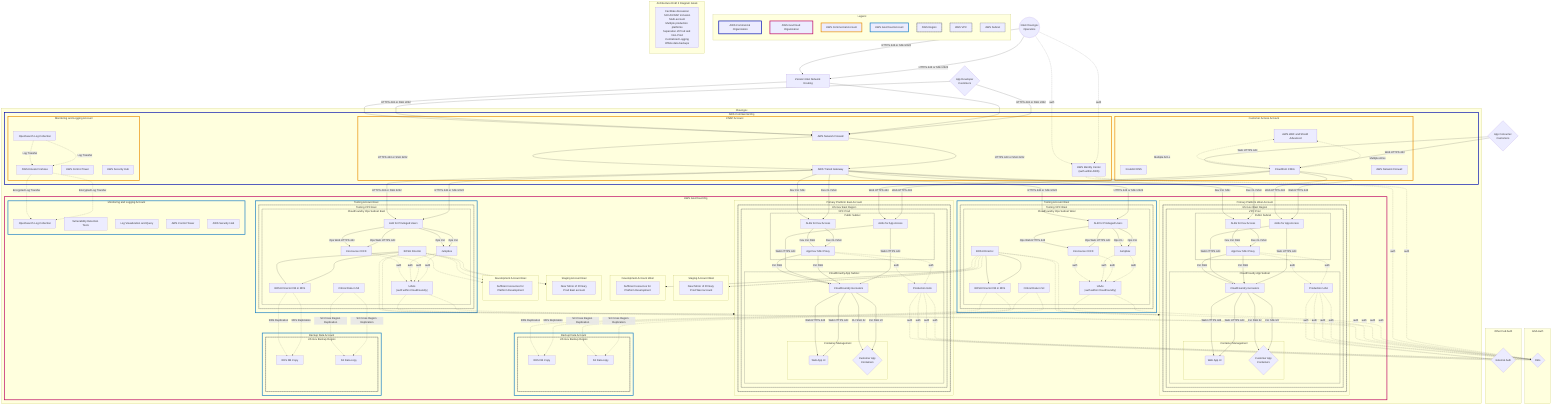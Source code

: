 %%title: High Level Overview

flowchart TD

%%style
classDef acctGovStyle stroke:#167CC5,stroke-width:4px
classDef acctComStyle stroke:#ea8d02,stroke-width:4px
classDef orgGovStyle stroke:#bc0061,stroke-width:4px
classDef orgComStyle stroke:#010daf,stroke-width:4px
classDef vpcStyle stroke:#616363,stroke-width:3px,stroke-dasharray: 3 1
classDef regionStyle stroke:#616363,stroke-width:3px,stroke-dasharray: 10 1
classDef subnetStyle stroke:#616363,stroke-width:3px,stroke-dasharray: 1 1

%%External entities or services
appconsumer{App Consumer<br>Customers}
appdeveloper{App Developer<br>Customers}
operators((GSA Cloud.gov<br>Operators))
zscaler[Zscaler GSA Network Routing]
subgraph gsaauth [GSA Auth]
  gsaokta{Okta}
end
subgraph Other Fed Auth
  extauth{External Auth}
end

%%Accreditation boundary
subgraph cgAccd [Cloud.gov]
  subgraph orgCom [AWS Commercial Org]

    subgraph acctCnap [CNAP Account]
      transit[AWS Transit Gateway]
      advfirewall[AWS Network Firewall]
      identitycenterCom["AWS Identity Center<br>(auth within AWS)"]
    end
    class acctCnap acctComStyle

    subgraph acctCustAcc [Customer Access Account]
      route53[Route53 DNS]
      cloudfront[Cloudfront CDNs]
      wafShield[AWS WAF and Shield Advanced]
      webNetFirewall[AWS Network Firewall]
    end
    class acctCustAcc acctComStyle

    subgraph acctGovLogColl [Monitoring and Logging Account]
      kinesisFirehoseCom[AWS Kinesis Firehose]
      logCollectionCom[OpenSearch Log Collection]
      contTwrCom[AWS Control Tower]
      secHubCom[AWS Security Hub]
    end
    class acctGovLogColl acctComStyle

  end
  class orgCom orgComStyle

  subgraph orgGov [AWS GovCloud Org]
    subgraph acctGovProd1 [Primary Platform West Account]
      subgraph regionGovUs1[US Gov West Region]

        subgraph vpcProd1 [VPC Prod]

          subgraph subnetPubProd1 [Public Subnet]
            albAppProd1[ALBs for App Access]
            albSshProd1[ALBs for Dev Access]
            sshProxyProd1[App Dev SSH Proxy]
          end
          class subnetPubProd1 subnetStyle

          subgraph subnetCfappProd1 [CloudFroudry App Subnet]
            gorouterProd1[CloudFoundry Gorouters]
            uaaProd1[Production UAA]
            subgraph diegoProd1[Container Management]
              diegoCellProd1(Web App UI)
              appContainerProd1{Customer App<br>Containers}
            end
          end
          class subnetCfappProd1 subnetStyle

        end
        class vpcProd1 vpcStyle

      end
      class regionGovUs1 regionStyle

    end
    class acctGovProd1 acctGovStyle

    subgraph acctGovProd2 [Primary Platform East Account]
      subgraph regionGovUs2[US Gov East Region]

        subgraph vpcProd2 [VPC Prod]

          subgraph subnetPubProd2 [Public Subnet]
            albAppProd2[ALBs for App Access]
            albSshProd2[ALBs for Dev Access]
            sshProxyProd2[App Dev SSH Proxy]
          end
          class subnetPubProd2 subnetStyle

          subgraph subnetCfappProd2 [CloudFroudry App Subnet]
            gorouterProd2[CloudFoundry Gorouters]
            uaaProd2[Production UAA]
            subgraph diegoProd2[Container Management]
              diegoCellProd2(Web App UI)
              appContainerProd2{Customer App<br>Containers}
            end
          end
          class subnetCfappProd2 subnetStyle

        end
        class vpcProd2 vpcStyle

      end
      class regionGovUs2 regionStyle

    end
    class acctGovProd2 acctGovStyle

    subgraph acctBackupProd1 [Backup Data Account]
      subgraph regionGovUs3[US Gov Backup Region]
        backupRdsProd1[RDS DB Copy]
        backupS3Prod1[S3 Data copy]
      end
      class regionGovUs3 regionStyle
    end
    class acctBackupProd1 acctGovStyle

    subgraph acctBackupProd2 [Backup Data Account]
      subgraph regionGovUs4[US Gov Backup Region]
        backupRdsProd2[RDS DB Copy]
        backupS3Prod2[S3 Data copy]
      end
      class regionGovUs4 regionStyle
    end
    class acctBackupProd2 acctGovStyle

    subgraph acctGovStage1 [Staging Account West]
      stage1[Near Mirror of Primary Prod West account]
    end
    class acctGovStage1 acctGovStyle

    subgraph acctGovDev1 [Development Account West]
      dev1[Sufficient resources for Platform Development]
    end
    class acctGovDev1 acctGovStyle

    subgraph acctGovTool1 [Tooling Account West<br>aka West Hub]
      subgraph vpcTool1 [Tooling VPC West]
        subgraph subnetCfopsTool1 [CloudFoundry Ops Subnet West]
          albPrivTool1[ALB for Privileged Users]
          uaaTool1["UAAs<br>(auth within CloudFoundry)"]
          jumpboxTool1[Jumpbox]
          concourseTool1[Concourse CI/CD]
          boshTool1[BOSH Director]
          boshDbTool1[BOSH Director DB in RDS]
          s3CritDataTool1[Critical Data in S3]
        end
        class subnetCfopsTool1 subnetStyle
      end
      class vpcTool1 vpcStyle
    end
    class acctGovTool1 acctGovStyle

    subgraph acctGovStage2 [Staging Account East]
      stage2[Near Mirror of Primary Prod East account]
    end
    class acctGovStage2 acctGovStyle

    subgraph acctGovDev2 [Development Account East]
      dev2[Sufficient resources for Platform Development]
    end
    class acctGovDev2 acctGovStyle

    subgraph acctGovTool2 [Tooling Account East<br>aka East Hub]
      subgraph vpcTool2 [Tooling VPC East]
        subgraph subnetCfopsTool2 [CloudFoundry Ops Subnet East]
          albPrivTool2[ALB for Privileged Users]
          uaaTool2["UAAs<br>(auth within CloudFoundry)"]
          jumpboxTool2[Jumpbox]
          concourseTool2[Concourse CI/CD]
          boshTool2[BOSH Director]
          boshDbTool2[BOSH Director DB in RDS]
          s3CritDataTool2[Critical Data in S3]
        end
        class subnetCfopsTool2 subnetStyle
      end
      class vpcTool2 vpcStyle
    end
    class acctGovTool2 acctGovStyle

    subgraph acctGovMon [Monitoring and Logging Account]
      logCollectionGov[OpenSearch Log Collection]
      vulndetectGov[Vulnerability Detection Tools]
      logvizGov[Log Visualization and Query]
      contTwrGov[AWS Control Tower]
      secHubGov[AWS Security Hub]
    end
    class acctGovMon acctGovStyle

  end
  class orgGov orgGovStyle

end

%% Connections
wafShield <-.Multiple ACLs.-> cloudfront
appconsumer -- Web HTTPS 443 --> cloudfront
appdeveloper -- HTTPS 443 or SSH 2222 --> advfirewall
operators -- HTTPS 443 or SSH 2222 --> zscaler --> advfirewall
advfirewall -- HTTPS 443 or SSH 2222 --> transit
operators -.auth.-> identitycenterCom
identitycenterCom -.auth.-> gsaokta

%% Tool1
transit -- HTTPS 443 or SSH 2222 --> albPrivTool1
albPrivTool1 -- Ops CLI --> jumpboxTool1
jumpboxTool1 -.auth.-> uaaTool1
albPrivTool1 -- Ops Web HTTPS 443 --> concourseTool1
concourseTool1 -.auth.-> uaaTool1
uaaTool1 -.auth.-> gsaokta
boshTool1 --> boshDbTool1
boshTool1 .-> acctGovDev1 & acctGovStage1 & acctGovProd1
boshDbTool1 -.RDS Replication.-> backupRdsProd1
s3CritDataTool1 -.S3 Cross Region Replication.-> backupS3Prod1

%% Prod1
cloudfront -- Web HTTPS 443 --> albAppProd1
albAppProd1 -- Web HTTPS 443 --> gorouterProd1
gorouterProd1 -- Web HTTPS 443 --> diegoCellProd1
gorouterProd1 -- CLI SSH 22 --> appContainerProd1
transit -- Dev CLI SSH --> albSshProd1
albSshProd1 -- Dev CLI SSH --> sshProxyProd1
sshProxyProd1-.auth.-> uaaProd1
uaaProd1 -.auth.- extauth & gsaokta
sshProxyProd1 -- CLI SSH --> gorouterProd1

%% Tool2
%%acctGovTool1 ~~~ acctGovTool2
transit -- HTTPS 443 or SSH 2222 --> albPrivTool2
albPrivTool2 -- Ops CLI --> jumpboxTool2
jumpboxTool2 -.auth.-> uaaTool2
albPrivTool2 -- Ops Web HTTPS 443 --> concourseTool2
concourseTool2 -.auth.-> uaaTool2
uaaTool2 -.auth.-> gsaokta
boshTool2 --> boshDbTool2
boshTool2 .-> acctGovDev2 & acctGovStage2 & acctGovProd2
boshDbTool2 -.RDS Replication.-> backupRdsProd2
s3CritDataTool2 -.S3 Cross Region Replication.-> backupS3Prod2

%% Prod2
cloudfront -- Web HTTPS 443 --> albAppProd2
albAppProd2 -- Web HTTPS 443 --> gorouterProd2
gorouterProd2 -- Web HTTPS 443 --> diegoCellProd2
gorouterProd2 -- CLI SSH 22 --> appContainerProd2
transit -- Dev CLI SSH --> albSshProd2
albSshProd2 -- Dev CLI SSH --> sshProxyProd2
sshProxyProd2-.auth.-> uaaProd2
uaaProd2 -.auth.- extauth & gsaokta
sshProxyProd2 -- CLI SSH --> gorouterProd2

%% Logging
logCollectionCom -.Log Transfer.->kinesisFirehoseCom
kinesisFirehoseCom -.Encrypted Log Transfer.-> logCollectionGov

%% Legend
subgraph Legend
  direction TB
  legend_CommOrg[AWS Commercial Organization]:::orgComStyle
  legend_GovOrg[AWS GovCloud Organization]:::orgGovStyle
  legend_CommAcct[AWS Commercial Account]:::acctComStyle
  legend_GovAcct[AWS GovCloud Account]:::acctGovStyle
  legend_region[AWS Region]:::regionStyle
  legend_vpc[AWS VPC]:::vpcStyle
  legend_subnet[AWS Subnet]:::subnetStyle
end

%% Goals
subgraph Architecture Draft 2 Diagram Goals
  textbox[Facilitate discussion<br>SCCA/CNAP inclusion<br>Multi-account<br>Multiple production platforms<br>Separation of Prod and Non-Prod<br>Centralized Logging<br>Offsite data backups]
end
  



%% Connections
wafShield <-.Multiple ACLs.-> cloudfront
appconsumer -- Web HTTPS 443 --> cloudfront
appdeveloper -- HTTPS 443 or SSH 2222 --> advfirewall
operators -- HTTPS 443 or SSH 2222 --> zscaler --> advfirewall
advfirewall -- HTTPS 443 or SSH 2222 --> transit
operators -.auth.-> identitycenterCom
identitycenterCom -.auth.-> gsaokta

%% Tool1
transit -- HTTPS 443 or SSH 2222 --> albPrivTool1
albPrivTool1 -- Ops CLI --> jumpboxTool1
jumpboxTool1 -.auth.-> uaaTool1
albPrivTool1 -- Ops Web HTTPS 443 --> concourseTool1
concourseTool1 -.auth.-> uaaTool1
uaaTool1 -.auth.-> gsaokta
boshTool1 --> boshDbTool1
boshTool1 .-> acctGovDev1 & acctGovStage1 & acctGovProd1
boshDbTool1 -.RDS Replication.-> backupRdsProd1
s3CritDataTool1 -.S3 Cross Region Replication.-> backupS3Prod1

%% Prod1
cloudfront -- Web HTTPS 443 --> albAppProd1
albAppProd1 -- Web HTTPS 443 --> gorouterProd1
gorouterProd1 -- Web HTTPS 443 --> diegoCellProd1
gorouterProd1 -- CLI SSH 22 --> appContainerProd1
transit -- Dev CLI SSH --> albSshProd1
albSshProd1 -- Dev CLI SSH --> sshProxyProd1
sshProxyProd1-.auth.-> uaaProd1
uaaProd1 -.auth.- extauth & gsaokta
sshProxyProd1 -- CLI SSH --> gorouterProd1

%% Tool2
%%acctGovTool1 ~~~ acctGovTool2
transit -- HTTPS 443 or SSH 2222 --> albPrivTool2
albPrivTool2 -- Ops CLI --> jumpboxTool2
jumpboxTool2 -.auth.-> uaaTool2
albPrivTool2 -- Ops Web HTTPS 443 --> concourseTool2
concourseTool2 -.auth.-> uaaTool2
uaaTool2 -.auth.-> gsaokta
boshTool2 --> boshDbTool2
boshTool2 .-> acctGovDev2 & acctGovStage2 & acctGovProd2
boshDbTool2 -.RDS Replication.-> backupRdsProd2
s3CritDataTool2 -.S3 Cross Region Replication.-> backupS3Prod2

%% Prod2
cloudfront -- Web HTTPS 443 --> albAppProd2
albAppProd2 -- Web HTTPS 443 --> gorouterProd2
gorouterProd2 -- Web HTTPS 443 --> diegoCellProd2
gorouterProd2 -- CLI SSH 22 --> appContainerProd2
transit -- Dev CLI SSH --> albSshProd2
albSshProd2 -- Dev CLI SSH --> sshProxyProd2
sshProxyProd2-.auth.-> uaaProd2
uaaProd2 -.auth.- extauth & gsaokta
sshProxyProd2 -- CLI SSH --> gorouterProd2

%% Logging
logCollectionCom -.Log Transfer.->kinesisFirehoseCom
kinesisFirehoseCom -.Encrypted Log Transfer.-> logCollectionGov